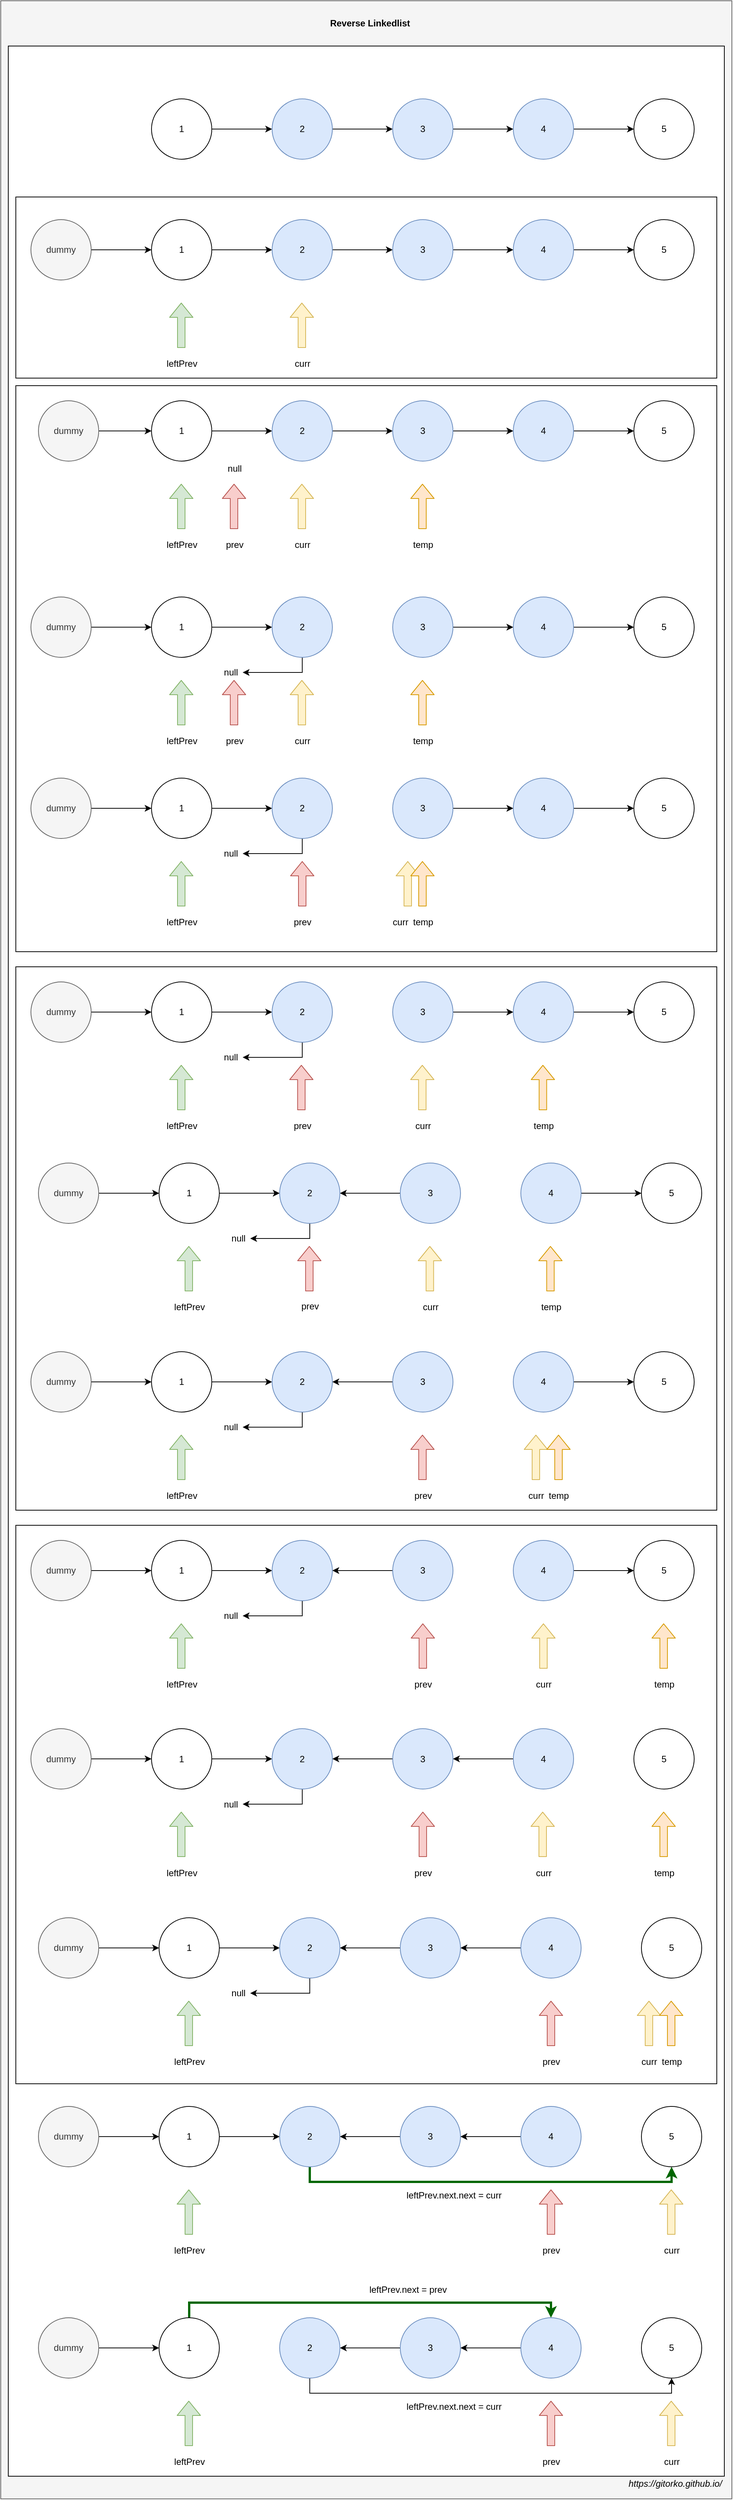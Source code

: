 <mxfile version="12.6.5" type="device"><diagram id="o6rKul-_wfVD2B0mLeyO" name="Page-1"><mxGraphModel dx="1106" dy="852" grid="1" gridSize="10" guides="1" tooltips="1" connect="1" arrows="1" fold="1" page="1" pageScale="1" pageWidth="500" pageHeight="1200" math="0" shadow="0"><root><mxCell id="0"/><mxCell id="1" parent="0"/><mxCell id="tVdxBKV4tjGvbhKi1AG_-291" value="" style="rounded=0;whiteSpace=wrap;html=1;fillColor=#f5f5f5;strokeColor=#666666;fontColor=#333333;" parent="1" vertex="1"><mxGeometry x="10" y="70" width="970" height="3310" as="geometry"/></mxCell><mxCell id="tVdxBKV4tjGvbhKi1AG_-286" value="" style="rounded=0;whiteSpace=wrap;html=1;" parent="1" vertex="1"><mxGeometry x="20" y="130" width="950" height="3220" as="geometry"/></mxCell><mxCell id="tVdxBKV4tjGvbhKi1AG_-245" value="" style="rounded=0;whiteSpace=wrap;html=1;" parent="1" vertex="1"><mxGeometry x="30" y="2090" width="930" height="740" as="geometry"/></mxCell><mxCell id="tVdxBKV4tjGvbhKi1AG_-181" value="" style="rounded=0;whiteSpace=wrap;html=1;" parent="1" vertex="1"><mxGeometry x="30" y="330" width="930" height="240" as="geometry"/></mxCell><mxCell id="tVdxBKV4tjGvbhKi1AG_-180" value="" style="rounded=0;whiteSpace=wrap;html=1;" parent="1" vertex="1"><mxGeometry x="30" y="580" width="930" height="750" as="geometry"/></mxCell><mxCell id="tVdxBKV4tjGvbhKi1AG_-179" value="" style="rounded=0;whiteSpace=wrap;html=1;" parent="1" vertex="1"><mxGeometry x="30" y="1350" width="930" height="720" as="geometry"/></mxCell><mxCell id="tVdxBKV4tjGvbhKi1AG_-3" value="" style="edgeStyle=orthogonalEdgeStyle;rounded=0;orthogonalLoop=1;jettySize=auto;html=1;" parent="1" source="tVdxBKV4tjGvbhKi1AG_-1" target="tVdxBKV4tjGvbhKi1AG_-2" edge="1"><mxGeometry relative="1" as="geometry"/></mxCell><mxCell id="tVdxBKV4tjGvbhKi1AG_-1" value="1" style="ellipse;whiteSpace=wrap;html=1;aspect=fixed;" parent="1" vertex="1"><mxGeometry x="210" y="200" width="80" height="80" as="geometry"/></mxCell><mxCell id="tVdxBKV4tjGvbhKi1AG_-5" value="" style="edgeStyle=orthogonalEdgeStyle;rounded=0;orthogonalLoop=1;jettySize=auto;html=1;" parent="1" source="tVdxBKV4tjGvbhKi1AG_-2" target="tVdxBKV4tjGvbhKi1AG_-4" edge="1"><mxGeometry relative="1" as="geometry"/></mxCell><mxCell id="tVdxBKV4tjGvbhKi1AG_-2" value="2" style="ellipse;whiteSpace=wrap;html=1;aspect=fixed;fillColor=#dae8fc;strokeColor=#6c8ebf;" parent="1" vertex="1"><mxGeometry x="370" y="200" width="80" height="80" as="geometry"/></mxCell><mxCell id="tVdxBKV4tjGvbhKi1AG_-7" value="" style="edgeStyle=orthogonalEdgeStyle;rounded=0;orthogonalLoop=1;jettySize=auto;html=1;" parent="1" source="tVdxBKV4tjGvbhKi1AG_-4" target="tVdxBKV4tjGvbhKi1AG_-6" edge="1"><mxGeometry relative="1" as="geometry"/></mxCell><mxCell id="tVdxBKV4tjGvbhKi1AG_-4" value="3" style="ellipse;whiteSpace=wrap;html=1;aspect=fixed;fillColor=#dae8fc;strokeColor=#6c8ebf;" parent="1" vertex="1"><mxGeometry x="530" y="200" width="80" height="80" as="geometry"/></mxCell><mxCell id="tVdxBKV4tjGvbhKi1AG_-9" value="" style="edgeStyle=orthogonalEdgeStyle;rounded=0;orthogonalLoop=1;jettySize=auto;html=1;" parent="1" source="tVdxBKV4tjGvbhKi1AG_-6" target="tVdxBKV4tjGvbhKi1AG_-8" edge="1"><mxGeometry relative="1" as="geometry"/></mxCell><mxCell id="tVdxBKV4tjGvbhKi1AG_-6" value="4" style="ellipse;whiteSpace=wrap;html=1;aspect=fixed;fillColor=#dae8fc;strokeColor=#6c8ebf;" parent="1" vertex="1"><mxGeometry x="690" y="200" width="80" height="80" as="geometry"/></mxCell><mxCell id="tVdxBKV4tjGvbhKi1AG_-8" value="5" style="ellipse;whiteSpace=wrap;html=1;aspect=fixed;" parent="1" vertex="1"><mxGeometry x="850" y="200" width="80" height="80" as="geometry"/></mxCell><mxCell id="tVdxBKV4tjGvbhKi1AG_-10" value="" style="edgeStyle=orthogonalEdgeStyle;rounded=0;orthogonalLoop=1;jettySize=auto;html=1;" parent="1" source="tVdxBKV4tjGvbhKi1AG_-11" target="tVdxBKV4tjGvbhKi1AG_-13" edge="1"><mxGeometry relative="1" as="geometry"/></mxCell><mxCell id="tVdxBKV4tjGvbhKi1AG_-22" value="" style="edgeStyle=orthogonalEdgeStyle;rounded=0;orthogonalLoop=1;jettySize=auto;html=1;startArrow=classic;startFill=1;endArrow=none;endFill=0;" parent="1" source="tVdxBKV4tjGvbhKi1AG_-11" target="tVdxBKV4tjGvbhKi1AG_-21" edge="1"><mxGeometry relative="1" as="geometry"/></mxCell><mxCell id="tVdxBKV4tjGvbhKi1AG_-11" value="1" style="ellipse;whiteSpace=wrap;html=1;aspect=fixed;" parent="1" vertex="1"><mxGeometry x="210" y="360" width="80" height="80" as="geometry"/></mxCell><mxCell id="tVdxBKV4tjGvbhKi1AG_-21" value="dummy" style="ellipse;whiteSpace=wrap;html=1;aspect=fixed;fillColor=#f5f5f5;strokeColor=#666666;fontColor=#333333;" parent="1" vertex="1"><mxGeometry x="50" y="360" width="80" height="80" as="geometry"/></mxCell><mxCell id="tVdxBKV4tjGvbhKi1AG_-12" value="" style="edgeStyle=orthogonalEdgeStyle;rounded=0;orthogonalLoop=1;jettySize=auto;html=1;" parent="1" source="tVdxBKV4tjGvbhKi1AG_-13" target="tVdxBKV4tjGvbhKi1AG_-15" edge="1"><mxGeometry relative="1" as="geometry"/></mxCell><mxCell id="tVdxBKV4tjGvbhKi1AG_-13" value="2" style="ellipse;whiteSpace=wrap;html=1;aspect=fixed;fillColor=#dae8fc;strokeColor=#6c8ebf;" parent="1" vertex="1"><mxGeometry x="370" y="360" width="80" height="80" as="geometry"/></mxCell><mxCell id="tVdxBKV4tjGvbhKi1AG_-14" value="" style="edgeStyle=orthogonalEdgeStyle;rounded=0;orthogonalLoop=1;jettySize=auto;html=1;" parent="1" source="tVdxBKV4tjGvbhKi1AG_-15" target="tVdxBKV4tjGvbhKi1AG_-17" edge="1"><mxGeometry relative="1" as="geometry"/></mxCell><mxCell id="tVdxBKV4tjGvbhKi1AG_-15" value="3" style="ellipse;whiteSpace=wrap;html=1;aspect=fixed;fillColor=#dae8fc;strokeColor=#6c8ebf;" parent="1" vertex="1"><mxGeometry x="530" y="360" width="80" height="80" as="geometry"/></mxCell><mxCell id="tVdxBKV4tjGvbhKi1AG_-16" value="" style="edgeStyle=orthogonalEdgeStyle;rounded=0;orthogonalLoop=1;jettySize=auto;html=1;" parent="1" source="tVdxBKV4tjGvbhKi1AG_-17" target="tVdxBKV4tjGvbhKi1AG_-18" edge="1"><mxGeometry relative="1" as="geometry"/></mxCell><mxCell id="tVdxBKV4tjGvbhKi1AG_-17" value="4" style="ellipse;whiteSpace=wrap;html=1;aspect=fixed;fillColor=#dae8fc;strokeColor=#6c8ebf;" parent="1" vertex="1"><mxGeometry x="690" y="360" width="80" height="80" as="geometry"/></mxCell><mxCell id="tVdxBKV4tjGvbhKi1AG_-18" value="5" style="ellipse;whiteSpace=wrap;html=1;aspect=fixed;" parent="1" vertex="1"><mxGeometry x="850" y="360" width="80" height="80" as="geometry"/></mxCell><mxCell id="tVdxBKV4tjGvbhKi1AG_-19" value="" style="shape=flexArrow;endArrow=classic;html=1;fillColor=#fff2cc;strokeColor=#d6b656;" parent="1" edge="1"><mxGeometry width="50" height="50" relative="1" as="geometry"><mxPoint x="409.5" y="530" as="sourcePoint"/><mxPoint x="409.5" y="470" as="targetPoint"/></mxGeometry></mxCell><mxCell id="tVdxBKV4tjGvbhKi1AG_-20" value="" style="shape=flexArrow;endArrow=classic;html=1;fillColor=#d5e8d4;strokeColor=#82b366;" parent="1" edge="1"><mxGeometry width="50" height="50" relative="1" as="geometry"><mxPoint x="249.5" y="530" as="sourcePoint"/><mxPoint x="249.5" y="470" as="targetPoint"/></mxGeometry></mxCell><mxCell id="tVdxBKV4tjGvbhKi1AG_-23" value="leftPrev" style="text;html=1;align=center;verticalAlign=middle;resizable=0;points=[];autosize=1;" parent="1" vertex="1"><mxGeometry x="220" y="541" width="60" height="20" as="geometry"/></mxCell><mxCell id="tVdxBKV4tjGvbhKi1AG_-24" value="curr" style="text;html=1;align=center;verticalAlign=middle;resizable=0;points=[];autosize=1;" parent="1" vertex="1"><mxGeometry x="390" y="541" width="40" height="20" as="geometry"/></mxCell><mxCell id="tVdxBKV4tjGvbhKi1AG_-35" value="" style="edgeStyle=orthogonalEdgeStyle;rounded=0;orthogonalLoop=1;jettySize=auto;html=1;startArrow=classic;startFill=1;endArrow=none;endFill=0;" parent="1" source="tVdxBKV4tjGvbhKi1AG_-36" target="tVdxBKV4tjGvbhKi1AG_-37" edge="1"><mxGeometry relative="1" as="geometry"/></mxCell><mxCell id="tVdxBKV4tjGvbhKi1AG_-75" value="" style="edgeStyle=orthogonalEdgeStyle;rounded=0;orthogonalLoop=1;jettySize=auto;html=1;startArrow=none;startFill=0;endArrow=classic;endFill=1;" parent="1" source="tVdxBKV4tjGvbhKi1AG_-36" target="tVdxBKV4tjGvbhKi1AG_-39" edge="1"><mxGeometry relative="1" as="geometry"/></mxCell><mxCell id="tVdxBKV4tjGvbhKi1AG_-36" value="1" style="ellipse;whiteSpace=wrap;html=1;aspect=fixed;" parent="1" vertex="1"><mxGeometry x="210" y="600" width="80" height="80" as="geometry"/></mxCell><mxCell id="tVdxBKV4tjGvbhKi1AG_-37" value="dummy" style="ellipse;whiteSpace=wrap;html=1;aspect=fixed;fillColor=#f5f5f5;strokeColor=#666666;fontColor=#333333;" parent="1" vertex="1"><mxGeometry x="60" y="600" width="80" height="80" as="geometry"/></mxCell><mxCell id="tVdxBKV4tjGvbhKi1AG_-38" value="" style="edgeStyle=orthogonalEdgeStyle;rounded=0;orthogonalLoop=1;jettySize=auto;html=1;" parent="1" source="tVdxBKV4tjGvbhKi1AG_-39" target="tVdxBKV4tjGvbhKi1AG_-41" edge="1"><mxGeometry relative="1" as="geometry"/></mxCell><mxCell id="tVdxBKV4tjGvbhKi1AG_-39" value="2" style="ellipse;whiteSpace=wrap;html=1;aspect=fixed;fillColor=#dae8fc;strokeColor=#6c8ebf;" parent="1" vertex="1"><mxGeometry x="370" y="600" width="80" height="80" as="geometry"/></mxCell><mxCell id="tVdxBKV4tjGvbhKi1AG_-40" value="" style="edgeStyle=orthogonalEdgeStyle;rounded=0;orthogonalLoop=1;jettySize=auto;html=1;" parent="1" source="tVdxBKV4tjGvbhKi1AG_-41" target="tVdxBKV4tjGvbhKi1AG_-43" edge="1"><mxGeometry relative="1" as="geometry"/></mxCell><mxCell id="tVdxBKV4tjGvbhKi1AG_-41" value="3" style="ellipse;whiteSpace=wrap;html=1;aspect=fixed;fillColor=#dae8fc;strokeColor=#6c8ebf;" parent="1" vertex="1"><mxGeometry x="530" y="600" width="80" height="80" as="geometry"/></mxCell><mxCell id="tVdxBKV4tjGvbhKi1AG_-42" value="" style="edgeStyle=orthogonalEdgeStyle;rounded=0;orthogonalLoop=1;jettySize=auto;html=1;" parent="1" source="tVdxBKV4tjGvbhKi1AG_-43" target="tVdxBKV4tjGvbhKi1AG_-44" edge="1"><mxGeometry relative="1" as="geometry"/></mxCell><mxCell id="tVdxBKV4tjGvbhKi1AG_-43" value="4" style="ellipse;whiteSpace=wrap;html=1;aspect=fixed;fillColor=#dae8fc;strokeColor=#6c8ebf;" parent="1" vertex="1"><mxGeometry x="690" y="600" width="80" height="80" as="geometry"/></mxCell><mxCell id="tVdxBKV4tjGvbhKi1AG_-44" value="5" style="ellipse;whiteSpace=wrap;html=1;aspect=fixed;" parent="1" vertex="1"><mxGeometry x="850" y="600" width="80" height="80" as="geometry"/></mxCell><mxCell id="tVdxBKV4tjGvbhKi1AG_-45" value="" style="shape=flexArrow;endArrow=classic;html=1;fillColor=#fff2cc;strokeColor=#d6b656;" parent="1" edge="1"><mxGeometry width="50" height="50" relative="1" as="geometry"><mxPoint x="409.5" y="770" as="sourcePoint"/><mxPoint x="409.5" y="710" as="targetPoint"/></mxGeometry></mxCell><mxCell id="tVdxBKV4tjGvbhKi1AG_-46" value="" style="shape=flexArrow;endArrow=classic;html=1;fillColor=#d5e8d4;strokeColor=#82b366;" parent="1" edge="1"><mxGeometry width="50" height="50" relative="1" as="geometry"><mxPoint x="249.5" y="770" as="sourcePoint"/><mxPoint x="249.5" y="710" as="targetPoint"/></mxGeometry></mxCell><mxCell id="tVdxBKV4tjGvbhKi1AG_-47" value="leftPrev" style="text;html=1;align=center;verticalAlign=middle;resizable=0;points=[];autosize=1;" parent="1" vertex="1"><mxGeometry x="220" y="781" width="60" height="20" as="geometry"/></mxCell><mxCell id="tVdxBKV4tjGvbhKi1AG_-48" value="curr" style="text;html=1;align=center;verticalAlign=middle;resizable=0;points=[];autosize=1;" parent="1" vertex="1"><mxGeometry x="390" y="781" width="40" height="20" as="geometry"/></mxCell><mxCell id="tVdxBKV4tjGvbhKi1AG_-53" value="" style="shape=flexArrow;endArrow=classic;html=1;fillColor=#f8cecc;strokeColor=#b85450;" parent="1" edge="1"><mxGeometry width="50" height="50" relative="1" as="geometry"><mxPoint x="319.5" y="770" as="sourcePoint"/><mxPoint x="319.5" y="710" as="targetPoint"/></mxGeometry></mxCell><mxCell id="tVdxBKV4tjGvbhKi1AG_-54" value="prev" style="text;html=1;align=center;verticalAlign=middle;resizable=0;points=[];autosize=1;" parent="1" vertex="1"><mxGeometry x="300" y="781" width="40" height="20" as="geometry"/></mxCell><mxCell id="tVdxBKV4tjGvbhKi1AG_-73" value="" style="shape=flexArrow;endArrow=classic;html=1;fillColor=#ffe6cc;strokeColor=#d79b00;" parent="1" edge="1"><mxGeometry width="50" height="50" relative="1" as="geometry"><mxPoint x="569.5" y="770" as="sourcePoint"/><mxPoint x="569.5" y="710" as="targetPoint"/></mxGeometry></mxCell><mxCell id="tVdxBKV4tjGvbhKi1AG_-74" value="temp" style="text;html=1;align=center;verticalAlign=middle;resizable=0;points=[];autosize=1;" parent="1" vertex="1"><mxGeometry x="550" y="781" width="40" height="20" as="geometry"/></mxCell><mxCell id="tVdxBKV4tjGvbhKi1AG_-76" value="null" style="text;html=1;align=center;verticalAlign=middle;resizable=0;points=[];autosize=1;" parent="1" vertex="1"><mxGeometry x="305" y="680" width="30" height="20" as="geometry"/></mxCell><mxCell id="tVdxBKV4tjGvbhKi1AG_-77" value="" style="edgeStyle=orthogonalEdgeStyle;rounded=0;orthogonalLoop=1;jettySize=auto;html=1;startArrow=classic;startFill=1;endArrow=none;endFill=0;" parent="1" source="tVdxBKV4tjGvbhKi1AG_-79" target="tVdxBKV4tjGvbhKi1AG_-80" edge="1"><mxGeometry relative="1" as="geometry"/></mxCell><mxCell id="tVdxBKV4tjGvbhKi1AG_-78" value="" style="edgeStyle=orthogonalEdgeStyle;rounded=0;orthogonalLoop=1;jettySize=auto;html=1;startArrow=none;startFill=0;endArrow=classic;endFill=1;" parent="1" source="tVdxBKV4tjGvbhKi1AG_-79" target="tVdxBKV4tjGvbhKi1AG_-82" edge="1"><mxGeometry relative="1" as="geometry"/></mxCell><mxCell id="tVdxBKV4tjGvbhKi1AG_-79" value="1" style="ellipse;whiteSpace=wrap;html=1;aspect=fixed;" parent="1" vertex="1"><mxGeometry x="210" y="860" width="80" height="80" as="geometry"/></mxCell><mxCell id="tVdxBKV4tjGvbhKi1AG_-80" value="dummy" style="ellipse;whiteSpace=wrap;html=1;aspect=fixed;fillColor=#f5f5f5;strokeColor=#666666;fontColor=#333333;" parent="1" vertex="1"><mxGeometry x="50" y="860" width="80" height="80" as="geometry"/></mxCell><mxCell id="tVdxBKV4tjGvbhKi1AG_-97" style="edgeStyle=orthogonalEdgeStyle;rounded=0;orthogonalLoop=1;jettySize=auto;html=1;exitX=0.5;exitY=1;exitDx=0;exitDy=0;startArrow=none;startFill=0;endArrow=classic;endFill=1;entryX=1.033;entryY=0.5;entryDx=0;entryDy=0;entryPerimeter=0;" parent="1" source="tVdxBKV4tjGvbhKi1AG_-82" target="tVdxBKV4tjGvbhKi1AG_-96" edge="1"><mxGeometry relative="1" as="geometry"/></mxCell><mxCell id="tVdxBKV4tjGvbhKi1AG_-82" value="2" style="ellipse;whiteSpace=wrap;html=1;aspect=fixed;fillColor=#dae8fc;strokeColor=#6c8ebf;" parent="1" vertex="1"><mxGeometry x="370" y="860" width="80" height="80" as="geometry"/></mxCell><mxCell id="tVdxBKV4tjGvbhKi1AG_-83" value="" style="edgeStyle=orthogonalEdgeStyle;rounded=0;orthogonalLoop=1;jettySize=auto;html=1;" parent="1" source="tVdxBKV4tjGvbhKi1AG_-84" target="tVdxBKV4tjGvbhKi1AG_-86" edge="1"><mxGeometry relative="1" as="geometry"/></mxCell><mxCell id="tVdxBKV4tjGvbhKi1AG_-84" value="3" style="ellipse;whiteSpace=wrap;html=1;aspect=fixed;fillColor=#dae8fc;strokeColor=#6c8ebf;" parent="1" vertex="1"><mxGeometry x="530" y="860" width="80" height="80" as="geometry"/></mxCell><mxCell id="tVdxBKV4tjGvbhKi1AG_-85" value="" style="edgeStyle=orthogonalEdgeStyle;rounded=0;orthogonalLoop=1;jettySize=auto;html=1;" parent="1" source="tVdxBKV4tjGvbhKi1AG_-86" target="tVdxBKV4tjGvbhKi1AG_-87" edge="1"><mxGeometry relative="1" as="geometry"/></mxCell><mxCell id="tVdxBKV4tjGvbhKi1AG_-86" value="4" style="ellipse;whiteSpace=wrap;html=1;aspect=fixed;fillColor=#dae8fc;strokeColor=#6c8ebf;" parent="1" vertex="1"><mxGeometry x="690" y="860" width="80" height="80" as="geometry"/></mxCell><mxCell id="tVdxBKV4tjGvbhKi1AG_-87" value="5" style="ellipse;whiteSpace=wrap;html=1;aspect=fixed;" parent="1" vertex="1"><mxGeometry x="850" y="860" width="80" height="80" as="geometry"/></mxCell><mxCell id="tVdxBKV4tjGvbhKi1AG_-88" value="" style="shape=flexArrow;endArrow=classic;html=1;fillColor=#fff2cc;strokeColor=#d6b656;" parent="1" edge="1"><mxGeometry width="50" height="50" relative="1" as="geometry"><mxPoint x="409.5" y="1030" as="sourcePoint"/><mxPoint x="409.5" y="970" as="targetPoint"/></mxGeometry></mxCell><mxCell id="tVdxBKV4tjGvbhKi1AG_-89" value="" style="shape=flexArrow;endArrow=classic;html=1;fillColor=#d5e8d4;strokeColor=#82b366;" parent="1" edge="1"><mxGeometry width="50" height="50" relative="1" as="geometry"><mxPoint x="249.5" y="1030" as="sourcePoint"/><mxPoint x="249.5" y="970" as="targetPoint"/></mxGeometry></mxCell><mxCell id="tVdxBKV4tjGvbhKi1AG_-90" value="leftPrev" style="text;html=1;align=center;verticalAlign=middle;resizable=0;points=[];autosize=1;" parent="1" vertex="1"><mxGeometry x="220" y="1041" width="60" height="20" as="geometry"/></mxCell><mxCell id="tVdxBKV4tjGvbhKi1AG_-91" value="curr" style="text;html=1;align=center;verticalAlign=middle;resizable=0;points=[];autosize=1;" parent="1" vertex="1"><mxGeometry x="390" y="1041" width="40" height="20" as="geometry"/></mxCell><mxCell id="tVdxBKV4tjGvbhKi1AG_-92" value="" style="shape=flexArrow;endArrow=classic;html=1;fillColor=#f8cecc;strokeColor=#b85450;" parent="1" edge="1"><mxGeometry width="50" height="50" relative="1" as="geometry"><mxPoint x="319.5" y="1030" as="sourcePoint"/><mxPoint x="319.5" y="970" as="targetPoint"/></mxGeometry></mxCell><mxCell id="tVdxBKV4tjGvbhKi1AG_-93" value="prev" style="text;html=1;align=center;verticalAlign=middle;resizable=0;points=[];autosize=1;" parent="1" vertex="1"><mxGeometry x="300" y="1041" width="40" height="20" as="geometry"/></mxCell><mxCell id="tVdxBKV4tjGvbhKi1AG_-94" value="" style="shape=flexArrow;endArrow=classic;html=1;fillColor=#ffe6cc;strokeColor=#d79b00;" parent="1" edge="1"><mxGeometry width="50" height="50" relative="1" as="geometry"><mxPoint x="569.5" y="1030" as="sourcePoint"/><mxPoint x="569.5" y="970" as="targetPoint"/></mxGeometry></mxCell><mxCell id="tVdxBKV4tjGvbhKi1AG_-95" value="temp" style="text;html=1;align=center;verticalAlign=middle;resizable=0;points=[];autosize=1;" parent="1" vertex="1"><mxGeometry x="550" y="1041" width="40" height="20" as="geometry"/></mxCell><mxCell id="tVdxBKV4tjGvbhKi1AG_-96" value="null" style="text;html=1;align=center;verticalAlign=middle;resizable=0;points=[];autosize=1;" parent="1" vertex="1"><mxGeometry x="300" y="950" width="30" height="20" as="geometry"/></mxCell><mxCell id="tVdxBKV4tjGvbhKi1AG_-98" value="" style="edgeStyle=orthogonalEdgeStyle;rounded=0;orthogonalLoop=1;jettySize=auto;html=1;startArrow=classic;startFill=1;endArrow=none;endFill=0;" parent="1" source="tVdxBKV4tjGvbhKi1AG_-100" target="tVdxBKV4tjGvbhKi1AG_-101" edge="1"><mxGeometry relative="1" as="geometry"/></mxCell><mxCell id="tVdxBKV4tjGvbhKi1AG_-99" value="" style="edgeStyle=orthogonalEdgeStyle;rounded=0;orthogonalLoop=1;jettySize=auto;html=1;startArrow=none;startFill=0;endArrow=classic;endFill=1;" parent="1" source="tVdxBKV4tjGvbhKi1AG_-100" target="tVdxBKV4tjGvbhKi1AG_-103" edge="1"><mxGeometry relative="1" as="geometry"/></mxCell><mxCell id="tVdxBKV4tjGvbhKi1AG_-100" value="1" style="ellipse;whiteSpace=wrap;html=1;aspect=fixed;" parent="1" vertex="1"><mxGeometry x="210" y="1100" width="80" height="80" as="geometry"/></mxCell><mxCell id="tVdxBKV4tjGvbhKi1AG_-101" value="dummy" style="ellipse;whiteSpace=wrap;html=1;aspect=fixed;fillColor=#f5f5f5;strokeColor=#666666;fontColor=#333333;" parent="1" vertex="1"><mxGeometry x="50" y="1100" width="80" height="80" as="geometry"/></mxCell><mxCell id="tVdxBKV4tjGvbhKi1AG_-102" style="edgeStyle=orthogonalEdgeStyle;rounded=0;orthogonalLoop=1;jettySize=auto;html=1;exitX=0.5;exitY=1;exitDx=0;exitDy=0;startArrow=none;startFill=0;endArrow=classic;endFill=1;entryX=1.033;entryY=0.5;entryDx=0;entryDy=0;entryPerimeter=0;" parent="1" source="tVdxBKV4tjGvbhKi1AG_-103" target="tVdxBKV4tjGvbhKi1AG_-117" edge="1"><mxGeometry relative="1" as="geometry"/></mxCell><mxCell id="tVdxBKV4tjGvbhKi1AG_-103" value="2" style="ellipse;whiteSpace=wrap;html=1;aspect=fixed;fillColor=#dae8fc;strokeColor=#6c8ebf;" parent="1" vertex="1"><mxGeometry x="370" y="1100" width="80" height="80" as="geometry"/></mxCell><mxCell id="tVdxBKV4tjGvbhKi1AG_-104" value="" style="edgeStyle=orthogonalEdgeStyle;rounded=0;orthogonalLoop=1;jettySize=auto;html=1;" parent="1" source="tVdxBKV4tjGvbhKi1AG_-105" target="tVdxBKV4tjGvbhKi1AG_-107" edge="1"><mxGeometry relative="1" as="geometry"/></mxCell><mxCell id="tVdxBKV4tjGvbhKi1AG_-105" value="3" style="ellipse;whiteSpace=wrap;html=1;aspect=fixed;fillColor=#dae8fc;strokeColor=#6c8ebf;" parent="1" vertex="1"><mxGeometry x="530" y="1100" width="80" height="80" as="geometry"/></mxCell><mxCell id="tVdxBKV4tjGvbhKi1AG_-106" value="" style="edgeStyle=orthogonalEdgeStyle;rounded=0;orthogonalLoop=1;jettySize=auto;html=1;" parent="1" source="tVdxBKV4tjGvbhKi1AG_-107" target="tVdxBKV4tjGvbhKi1AG_-108" edge="1"><mxGeometry relative="1" as="geometry"/></mxCell><mxCell id="tVdxBKV4tjGvbhKi1AG_-107" value="4" style="ellipse;whiteSpace=wrap;html=1;aspect=fixed;fillColor=#dae8fc;strokeColor=#6c8ebf;" parent="1" vertex="1"><mxGeometry x="690" y="1100" width="80" height="80" as="geometry"/></mxCell><mxCell id="tVdxBKV4tjGvbhKi1AG_-108" value="5" style="ellipse;whiteSpace=wrap;html=1;aspect=fixed;" parent="1" vertex="1"><mxGeometry x="850" y="1100" width="80" height="80" as="geometry"/></mxCell><mxCell id="tVdxBKV4tjGvbhKi1AG_-109" value="" style="shape=flexArrow;endArrow=classic;html=1;fillColor=#fff2cc;strokeColor=#d6b656;" parent="1" edge="1"><mxGeometry width="50" height="50" relative="1" as="geometry"><mxPoint x="550" y="1270" as="sourcePoint"/><mxPoint x="550" y="1210" as="targetPoint"/></mxGeometry></mxCell><mxCell id="tVdxBKV4tjGvbhKi1AG_-110" value="" style="shape=flexArrow;endArrow=classic;html=1;fillColor=#d5e8d4;strokeColor=#82b366;" parent="1" edge="1"><mxGeometry width="50" height="50" relative="1" as="geometry"><mxPoint x="249.5" y="1270" as="sourcePoint"/><mxPoint x="249.5" y="1210" as="targetPoint"/></mxGeometry></mxCell><mxCell id="tVdxBKV4tjGvbhKi1AG_-111" value="leftPrev" style="text;html=1;align=center;verticalAlign=middle;resizable=0;points=[];autosize=1;" parent="1" vertex="1"><mxGeometry x="220" y="1281" width="60" height="20" as="geometry"/></mxCell><mxCell id="tVdxBKV4tjGvbhKi1AG_-112" value="curr" style="text;html=1;align=center;verticalAlign=middle;resizable=0;points=[];autosize=1;" parent="1" vertex="1"><mxGeometry x="520" y="1281" width="40" height="20" as="geometry"/></mxCell><mxCell id="tVdxBKV4tjGvbhKi1AG_-113" value="" style="shape=flexArrow;endArrow=classic;html=1;fillColor=#f8cecc;strokeColor=#b85450;" parent="1" edge="1"><mxGeometry width="50" height="50" relative="1" as="geometry"><mxPoint x="410" y="1270" as="sourcePoint"/><mxPoint x="410" y="1210" as="targetPoint"/></mxGeometry></mxCell><mxCell id="tVdxBKV4tjGvbhKi1AG_-114" value="prev" style="text;html=1;align=center;verticalAlign=middle;resizable=0;points=[];autosize=1;" parent="1" vertex="1"><mxGeometry x="390" y="1281" width="40" height="20" as="geometry"/></mxCell><mxCell id="tVdxBKV4tjGvbhKi1AG_-115" value="" style="shape=flexArrow;endArrow=classic;html=1;fillColor=#ffe6cc;strokeColor=#d79b00;" parent="1" edge="1"><mxGeometry width="50" height="50" relative="1" as="geometry"><mxPoint x="569.5" y="1270" as="sourcePoint"/><mxPoint x="569.5" y="1210" as="targetPoint"/></mxGeometry></mxCell><mxCell id="tVdxBKV4tjGvbhKi1AG_-116" value="temp" style="text;html=1;align=center;verticalAlign=middle;resizable=0;points=[];autosize=1;" parent="1" vertex="1"><mxGeometry x="550" y="1281" width="40" height="20" as="geometry"/></mxCell><mxCell id="tVdxBKV4tjGvbhKi1AG_-117" value="null" style="text;html=1;align=center;verticalAlign=middle;resizable=0;points=[];autosize=1;" parent="1" vertex="1"><mxGeometry x="300" y="1190" width="30" height="20" as="geometry"/></mxCell><mxCell id="tVdxBKV4tjGvbhKi1AG_-118" value="" style="edgeStyle=orthogonalEdgeStyle;rounded=0;orthogonalLoop=1;jettySize=auto;html=1;startArrow=classic;startFill=1;endArrow=none;endFill=0;" parent="1" source="tVdxBKV4tjGvbhKi1AG_-120" target="tVdxBKV4tjGvbhKi1AG_-121" edge="1"><mxGeometry relative="1" as="geometry"/></mxCell><mxCell id="tVdxBKV4tjGvbhKi1AG_-119" value="" style="edgeStyle=orthogonalEdgeStyle;rounded=0;orthogonalLoop=1;jettySize=auto;html=1;startArrow=none;startFill=0;endArrow=classic;endFill=1;" parent="1" source="tVdxBKV4tjGvbhKi1AG_-120" target="tVdxBKV4tjGvbhKi1AG_-123" edge="1"><mxGeometry relative="1" as="geometry"/></mxCell><mxCell id="tVdxBKV4tjGvbhKi1AG_-120" value="1" style="ellipse;whiteSpace=wrap;html=1;aspect=fixed;" parent="1" vertex="1"><mxGeometry x="210" y="1370" width="80" height="80" as="geometry"/></mxCell><mxCell id="tVdxBKV4tjGvbhKi1AG_-121" value="dummy" style="ellipse;whiteSpace=wrap;html=1;aspect=fixed;fillColor=#f5f5f5;strokeColor=#666666;fontColor=#333333;" parent="1" vertex="1"><mxGeometry x="50" y="1370" width="80" height="80" as="geometry"/></mxCell><mxCell id="tVdxBKV4tjGvbhKi1AG_-122" style="edgeStyle=orthogonalEdgeStyle;rounded=0;orthogonalLoop=1;jettySize=auto;html=1;exitX=0.5;exitY=1;exitDx=0;exitDy=0;startArrow=none;startFill=0;endArrow=classic;endFill=1;entryX=1.033;entryY=0.5;entryDx=0;entryDy=0;entryPerimeter=0;" parent="1" source="tVdxBKV4tjGvbhKi1AG_-123" target="tVdxBKV4tjGvbhKi1AG_-137" edge="1"><mxGeometry relative="1" as="geometry"/></mxCell><mxCell id="tVdxBKV4tjGvbhKi1AG_-123" value="2" style="ellipse;whiteSpace=wrap;html=1;aspect=fixed;fillColor=#dae8fc;strokeColor=#6c8ebf;" parent="1" vertex="1"><mxGeometry x="370" y="1370" width="80" height="80" as="geometry"/></mxCell><mxCell id="tVdxBKV4tjGvbhKi1AG_-124" value="" style="edgeStyle=orthogonalEdgeStyle;rounded=0;orthogonalLoop=1;jettySize=auto;html=1;" parent="1" source="tVdxBKV4tjGvbhKi1AG_-125" target="tVdxBKV4tjGvbhKi1AG_-127" edge="1"><mxGeometry relative="1" as="geometry"/></mxCell><mxCell id="tVdxBKV4tjGvbhKi1AG_-125" value="3" style="ellipse;whiteSpace=wrap;html=1;aspect=fixed;fillColor=#dae8fc;strokeColor=#6c8ebf;" parent="1" vertex="1"><mxGeometry x="530" y="1370" width="80" height="80" as="geometry"/></mxCell><mxCell id="tVdxBKV4tjGvbhKi1AG_-126" value="" style="edgeStyle=orthogonalEdgeStyle;rounded=0;orthogonalLoop=1;jettySize=auto;html=1;" parent="1" source="tVdxBKV4tjGvbhKi1AG_-127" target="tVdxBKV4tjGvbhKi1AG_-128" edge="1"><mxGeometry relative="1" as="geometry"/></mxCell><mxCell id="tVdxBKV4tjGvbhKi1AG_-127" value="4" style="ellipse;whiteSpace=wrap;html=1;aspect=fixed;fillColor=#dae8fc;strokeColor=#6c8ebf;" parent="1" vertex="1"><mxGeometry x="690" y="1370" width="80" height="80" as="geometry"/></mxCell><mxCell id="tVdxBKV4tjGvbhKi1AG_-128" value="5" style="ellipse;whiteSpace=wrap;html=1;aspect=fixed;" parent="1" vertex="1"><mxGeometry x="850" y="1370" width="80" height="80" as="geometry"/></mxCell><mxCell id="tVdxBKV4tjGvbhKi1AG_-129" value="" style="shape=flexArrow;endArrow=classic;html=1;fillColor=#fff2cc;strokeColor=#d6b656;" parent="1" edge="1"><mxGeometry width="50" height="50" relative="1" as="geometry"><mxPoint x="569.29" y="1540" as="sourcePoint"/><mxPoint x="569.29" y="1480" as="targetPoint"/></mxGeometry></mxCell><mxCell id="tVdxBKV4tjGvbhKi1AG_-130" value="" style="shape=flexArrow;endArrow=classic;html=1;fillColor=#d5e8d4;strokeColor=#82b366;" parent="1" edge="1"><mxGeometry width="50" height="50" relative="1" as="geometry"><mxPoint x="249.5" y="1540" as="sourcePoint"/><mxPoint x="249.5" y="1480" as="targetPoint"/></mxGeometry></mxCell><mxCell id="tVdxBKV4tjGvbhKi1AG_-131" value="leftPrev" style="text;html=1;align=center;verticalAlign=middle;resizable=0;points=[];autosize=1;" parent="1" vertex="1"><mxGeometry x="220" y="1551" width="60" height="20" as="geometry"/></mxCell><mxCell id="tVdxBKV4tjGvbhKi1AG_-132" value="curr" style="text;html=1;align=center;verticalAlign=middle;resizable=0;points=[];autosize=1;" parent="1" vertex="1"><mxGeometry x="550" y="1551" width="40" height="20" as="geometry"/></mxCell><mxCell id="tVdxBKV4tjGvbhKi1AG_-133" value="" style="shape=flexArrow;endArrow=classic;html=1;fillColor=#f8cecc;strokeColor=#b85450;" parent="1" edge="1"><mxGeometry width="50" height="50" relative="1" as="geometry"><mxPoint x="408.82" y="1540" as="sourcePoint"/><mxPoint x="408.82" y="1480" as="targetPoint"/></mxGeometry></mxCell><mxCell id="tVdxBKV4tjGvbhKi1AG_-134" value="prev" style="text;html=1;align=center;verticalAlign=middle;resizable=0;points=[];autosize=1;" parent="1" vertex="1"><mxGeometry x="390" y="1551" width="40" height="20" as="geometry"/></mxCell><mxCell id="tVdxBKV4tjGvbhKi1AG_-135" value="" style="shape=flexArrow;endArrow=classic;html=1;fillColor=#ffe6cc;strokeColor=#d79b00;" parent="1" edge="1"><mxGeometry width="50" height="50" relative="1" as="geometry"><mxPoint x="729.29" y="1540" as="sourcePoint"/><mxPoint x="729.29" y="1480" as="targetPoint"/></mxGeometry></mxCell><mxCell id="tVdxBKV4tjGvbhKi1AG_-136" value="temp" style="text;html=1;align=center;verticalAlign=middle;resizable=0;points=[];autosize=1;" parent="1" vertex="1"><mxGeometry x="710" y="1551" width="40" height="20" as="geometry"/></mxCell><mxCell id="tVdxBKV4tjGvbhKi1AG_-137" value="null" style="text;html=1;align=center;verticalAlign=middle;resizable=0;points=[];autosize=1;" parent="1" vertex="1"><mxGeometry x="300" y="1460" width="30" height="20" as="geometry"/></mxCell><mxCell id="tVdxBKV4tjGvbhKi1AG_-138" value="" style="edgeStyle=orthogonalEdgeStyle;rounded=0;orthogonalLoop=1;jettySize=auto;html=1;startArrow=classic;startFill=1;endArrow=none;endFill=0;" parent="1" source="tVdxBKV4tjGvbhKi1AG_-140" target="tVdxBKV4tjGvbhKi1AG_-141" edge="1"><mxGeometry relative="1" as="geometry"/></mxCell><mxCell id="tVdxBKV4tjGvbhKi1AG_-139" value="" style="edgeStyle=orthogonalEdgeStyle;rounded=0;orthogonalLoop=1;jettySize=auto;html=1;startArrow=none;startFill=0;endArrow=classic;endFill=1;" parent="1" source="tVdxBKV4tjGvbhKi1AG_-140" target="tVdxBKV4tjGvbhKi1AG_-143" edge="1"><mxGeometry relative="1" as="geometry"/></mxCell><mxCell id="tVdxBKV4tjGvbhKi1AG_-140" value="1" style="ellipse;whiteSpace=wrap;html=1;aspect=fixed;" parent="1" vertex="1"><mxGeometry x="220" y="1610" width="80" height="80" as="geometry"/></mxCell><mxCell id="tVdxBKV4tjGvbhKi1AG_-141" value="dummy" style="ellipse;whiteSpace=wrap;html=1;aspect=fixed;fillColor=#f5f5f5;strokeColor=#666666;fontColor=#333333;" parent="1" vertex="1"><mxGeometry x="60" y="1610" width="80" height="80" as="geometry"/></mxCell><mxCell id="tVdxBKV4tjGvbhKi1AG_-142" style="edgeStyle=orthogonalEdgeStyle;rounded=0;orthogonalLoop=1;jettySize=auto;html=1;exitX=0.5;exitY=1;exitDx=0;exitDy=0;startArrow=none;startFill=0;endArrow=classic;endFill=1;entryX=1.033;entryY=0.5;entryDx=0;entryDy=0;entryPerimeter=0;" parent="1" source="tVdxBKV4tjGvbhKi1AG_-143" target="tVdxBKV4tjGvbhKi1AG_-157" edge="1"><mxGeometry relative="1" as="geometry"/></mxCell><mxCell id="tVdxBKV4tjGvbhKi1AG_-143" value="2" style="ellipse;whiteSpace=wrap;html=1;aspect=fixed;fillColor=#dae8fc;strokeColor=#6c8ebf;" parent="1" vertex="1"><mxGeometry x="380" y="1610" width="80" height="80" as="geometry"/></mxCell><mxCell id="tVdxBKV4tjGvbhKi1AG_-158" style="edgeStyle=orthogonalEdgeStyle;rounded=0;orthogonalLoop=1;jettySize=auto;html=1;startArrow=none;startFill=0;endArrow=classic;endFill=1;" parent="1" source="tVdxBKV4tjGvbhKi1AG_-145" target="tVdxBKV4tjGvbhKi1AG_-143" edge="1"><mxGeometry relative="1" as="geometry"/></mxCell><mxCell id="tVdxBKV4tjGvbhKi1AG_-145" value="3" style="ellipse;whiteSpace=wrap;html=1;aspect=fixed;fillColor=#dae8fc;strokeColor=#6c8ebf;" parent="1" vertex="1"><mxGeometry x="540" y="1610" width="80" height="80" as="geometry"/></mxCell><mxCell id="tVdxBKV4tjGvbhKi1AG_-146" value="" style="edgeStyle=orthogonalEdgeStyle;rounded=0;orthogonalLoop=1;jettySize=auto;html=1;" parent="1" source="tVdxBKV4tjGvbhKi1AG_-147" target="tVdxBKV4tjGvbhKi1AG_-148" edge="1"><mxGeometry relative="1" as="geometry"/></mxCell><mxCell id="tVdxBKV4tjGvbhKi1AG_-147" value="4" style="ellipse;whiteSpace=wrap;html=1;aspect=fixed;fillColor=#dae8fc;strokeColor=#6c8ebf;" parent="1" vertex="1"><mxGeometry x="700" y="1610" width="80" height="80" as="geometry"/></mxCell><mxCell id="tVdxBKV4tjGvbhKi1AG_-148" value="5" style="ellipse;whiteSpace=wrap;html=1;aspect=fixed;" parent="1" vertex="1"><mxGeometry x="860" y="1610" width="80" height="80" as="geometry"/></mxCell><mxCell id="tVdxBKV4tjGvbhKi1AG_-149" value="" style="shape=flexArrow;endArrow=classic;html=1;fillColor=#fff2cc;strokeColor=#d6b656;" parent="1" edge="1"><mxGeometry width="50" height="50" relative="1" as="geometry"><mxPoint x="579.29" y="1780" as="sourcePoint"/><mxPoint x="579.29" y="1720" as="targetPoint"/></mxGeometry></mxCell><mxCell id="tVdxBKV4tjGvbhKi1AG_-150" value="" style="shape=flexArrow;endArrow=classic;html=1;fillColor=#d5e8d4;strokeColor=#82b366;" parent="1" edge="1"><mxGeometry width="50" height="50" relative="1" as="geometry"><mxPoint x="259.5" y="1780" as="sourcePoint"/><mxPoint x="259.5" y="1720" as="targetPoint"/></mxGeometry></mxCell><mxCell id="tVdxBKV4tjGvbhKi1AG_-151" value="leftPrev" style="text;html=1;align=center;verticalAlign=middle;resizable=0;points=[];autosize=1;" parent="1" vertex="1"><mxGeometry x="230" y="1791" width="60" height="20" as="geometry"/></mxCell><mxCell id="tVdxBKV4tjGvbhKi1AG_-152" value="curr" style="text;html=1;align=center;verticalAlign=middle;resizable=0;points=[];autosize=1;" parent="1" vertex="1"><mxGeometry x="560" y="1791" width="40" height="20" as="geometry"/></mxCell><mxCell id="tVdxBKV4tjGvbhKi1AG_-153" value="" style="shape=flexArrow;endArrow=classic;html=1;fillColor=#f8cecc;strokeColor=#b85450;" parent="1" edge="1"><mxGeometry width="50" height="50" relative="1" as="geometry"><mxPoint x="419.41" y="1780" as="sourcePoint"/><mxPoint x="419.41" y="1720" as="targetPoint"/></mxGeometry></mxCell><mxCell id="tVdxBKV4tjGvbhKi1AG_-154" value="prev" style="text;html=1;align=center;verticalAlign=middle;resizable=0;points=[];autosize=1;" parent="1" vertex="1"><mxGeometry x="400" y="1789.76" width="40" height="20" as="geometry"/></mxCell><mxCell id="tVdxBKV4tjGvbhKi1AG_-155" value="" style="shape=flexArrow;endArrow=classic;html=1;fillColor=#ffe6cc;strokeColor=#d79b00;" parent="1" edge="1"><mxGeometry width="50" height="50" relative="1" as="geometry"><mxPoint x="739.29" y="1780" as="sourcePoint"/><mxPoint x="739.29" y="1720" as="targetPoint"/></mxGeometry></mxCell><mxCell id="tVdxBKV4tjGvbhKi1AG_-156" value="temp" style="text;html=1;align=center;verticalAlign=middle;resizable=0;points=[];autosize=1;" parent="1" vertex="1"><mxGeometry x="720" y="1791" width="40" height="20" as="geometry"/></mxCell><mxCell id="tVdxBKV4tjGvbhKi1AG_-157" value="null" style="text;html=1;align=center;verticalAlign=middle;resizable=0;points=[];autosize=1;" parent="1" vertex="1"><mxGeometry x="310" y="1700" width="30" height="20" as="geometry"/></mxCell><mxCell id="tVdxBKV4tjGvbhKi1AG_-159" value="" style="edgeStyle=orthogonalEdgeStyle;rounded=0;orthogonalLoop=1;jettySize=auto;html=1;startArrow=classic;startFill=1;endArrow=none;endFill=0;" parent="1" source="tVdxBKV4tjGvbhKi1AG_-161" target="tVdxBKV4tjGvbhKi1AG_-162" edge="1"><mxGeometry relative="1" as="geometry"/></mxCell><mxCell id="tVdxBKV4tjGvbhKi1AG_-160" value="" style="edgeStyle=orthogonalEdgeStyle;rounded=0;orthogonalLoop=1;jettySize=auto;html=1;startArrow=none;startFill=0;endArrow=classic;endFill=1;" parent="1" source="tVdxBKV4tjGvbhKi1AG_-161" target="tVdxBKV4tjGvbhKi1AG_-164" edge="1"><mxGeometry relative="1" as="geometry"/></mxCell><mxCell id="tVdxBKV4tjGvbhKi1AG_-161" value="1" style="ellipse;whiteSpace=wrap;html=1;aspect=fixed;" parent="1" vertex="1"><mxGeometry x="210" y="1860" width="80" height="80" as="geometry"/></mxCell><mxCell id="tVdxBKV4tjGvbhKi1AG_-162" value="dummy" style="ellipse;whiteSpace=wrap;html=1;aspect=fixed;fillColor=#f5f5f5;strokeColor=#666666;fontColor=#333333;" parent="1" vertex="1"><mxGeometry x="50" y="1860" width="80" height="80" as="geometry"/></mxCell><mxCell id="tVdxBKV4tjGvbhKi1AG_-163" style="edgeStyle=orthogonalEdgeStyle;rounded=0;orthogonalLoop=1;jettySize=auto;html=1;exitX=0.5;exitY=1;exitDx=0;exitDy=0;startArrow=none;startFill=0;endArrow=classic;endFill=1;entryX=1.033;entryY=0.5;entryDx=0;entryDy=0;entryPerimeter=0;" parent="1" source="tVdxBKV4tjGvbhKi1AG_-164" target="tVdxBKV4tjGvbhKi1AG_-178" edge="1"><mxGeometry relative="1" as="geometry"/></mxCell><mxCell id="tVdxBKV4tjGvbhKi1AG_-164" value="2" style="ellipse;whiteSpace=wrap;html=1;aspect=fixed;fillColor=#dae8fc;strokeColor=#6c8ebf;" parent="1" vertex="1"><mxGeometry x="370" y="1860" width="80" height="80" as="geometry"/></mxCell><mxCell id="tVdxBKV4tjGvbhKi1AG_-165" style="edgeStyle=orthogonalEdgeStyle;rounded=0;orthogonalLoop=1;jettySize=auto;html=1;startArrow=none;startFill=0;endArrow=classic;endFill=1;" parent="1" source="tVdxBKV4tjGvbhKi1AG_-166" target="tVdxBKV4tjGvbhKi1AG_-164" edge="1"><mxGeometry relative="1" as="geometry"/></mxCell><mxCell id="tVdxBKV4tjGvbhKi1AG_-166" value="3" style="ellipse;whiteSpace=wrap;html=1;aspect=fixed;fillColor=#dae8fc;strokeColor=#6c8ebf;" parent="1" vertex="1"><mxGeometry x="530" y="1860" width="80" height="80" as="geometry"/></mxCell><mxCell id="tVdxBKV4tjGvbhKi1AG_-167" value="" style="edgeStyle=orthogonalEdgeStyle;rounded=0;orthogonalLoop=1;jettySize=auto;html=1;" parent="1" source="tVdxBKV4tjGvbhKi1AG_-168" target="tVdxBKV4tjGvbhKi1AG_-169" edge="1"><mxGeometry relative="1" as="geometry"/></mxCell><mxCell id="tVdxBKV4tjGvbhKi1AG_-168" value="4" style="ellipse;whiteSpace=wrap;html=1;aspect=fixed;fillColor=#dae8fc;strokeColor=#6c8ebf;" parent="1" vertex="1"><mxGeometry x="690" y="1860" width="80" height="80" as="geometry"/></mxCell><mxCell id="tVdxBKV4tjGvbhKi1AG_-169" value="5" style="ellipse;whiteSpace=wrap;html=1;aspect=fixed;" parent="1" vertex="1"><mxGeometry x="850" y="1860" width="80" height="80" as="geometry"/></mxCell><mxCell id="tVdxBKV4tjGvbhKi1AG_-170" value="" style="shape=flexArrow;endArrow=classic;html=1;fillColor=#fff2cc;strokeColor=#d6b656;" parent="1" edge="1"><mxGeometry width="50" height="50" relative="1" as="geometry"><mxPoint x="720" y="2030" as="sourcePoint"/><mxPoint x="720" y="1970" as="targetPoint"/></mxGeometry></mxCell><mxCell id="tVdxBKV4tjGvbhKi1AG_-171" value="" style="shape=flexArrow;endArrow=classic;html=1;fillColor=#d5e8d4;strokeColor=#82b366;" parent="1" edge="1"><mxGeometry width="50" height="50" relative="1" as="geometry"><mxPoint x="249.5" y="2030" as="sourcePoint"/><mxPoint x="249.5" y="1970" as="targetPoint"/></mxGeometry></mxCell><mxCell id="tVdxBKV4tjGvbhKi1AG_-172" value="leftPrev" style="text;html=1;align=center;verticalAlign=middle;resizable=0;points=[];autosize=1;" parent="1" vertex="1"><mxGeometry x="220" y="2041" width="60" height="20" as="geometry"/></mxCell><mxCell id="tVdxBKV4tjGvbhKi1AG_-173" value="curr" style="text;html=1;align=center;verticalAlign=middle;resizable=0;points=[];autosize=1;" parent="1" vertex="1"><mxGeometry x="700" y="2041" width="40" height="20" as="geometry"/></mxCell><mxCell id="tVdxBKV4tjGvbhKi1AG_-174" value="" style="shape=flexArrow;endArrow=classic;html=1;fillColor=#f8cecc;strokeColor=#b85450;" parent="1" edge="1"><mxGeometry width="50" height="50" relative="1" as="geometry"><mxPoint x="569.5" y="2030" as="sourcePoint"/><mxPoint x="569.5" y="1970" as="targetPoint"/></mxGeometry></mxCell><mxCell id="tVdxBKV4tjGvbhKi1AG_-175" value="prev" style="text;html=1;align=center;verticalAlign=middle;resizable=0;points=[];autosize=1;" parent="1" vertex="1"><mxGeometry x="550" y="2041" width="40" height="20" as="geometry"/></mxCell><mxCell id="tVdxBKV4tjGvbhKi1AG_-176" value="" style="shape=flexArrow;endArrow=classic;html=1;fillColor=#ffe6cc;strokeColor=#d79b00;" parent="1" edge="1"><mxGeometry width="50" height="50" relative="1" as="geometry"><mxPoint x="750" y="2030" as="sourcePoint"/><mxPoint x="750" y="1970" as="targetPoint"/></mxGeometry></mxCell><mxCell id="tVdxBKV4tjGvbhKi1AG_-177" value="temp" style="text;html=1;align=center;verticalAlign=middle;resizable=0;points=[];autosize=1;" parent="1" vertex="1"><mxGeometry x="730" y="2041" width="40" height="20" as="geometry"/></mxCell><mxCell id="tVdxBKV4tjGvbhKi1AG_-178" value="null" style="text;html=1;align=center;verticalAlign=middle;resizable=0;points=[];autosize=1;" parent="1" vertex="1"><mxGeometry x="300" y="1950" width="30" height="20" as="geometry"/></mxCell><mxCell id="tVdxBKV4tjGvbhKi1AG_-182" value="" style="edgeStyle=orthogonalEdgeStyle;rounded=0;orthogonalLoop=1;jettySize=auto;html=1;startArrow=classic;startFill=1;endArrow=none;endFill=0;" parent="1" source="tVdxBKV4tjGvbhKi1AG_-184" target="tVdxBKV4tjGvbhKi1AG_-185" edge="1"><mxGeometry relative="1" as="geometry"/></mxCell><mxCell id="tVdxBKV4tjGvbhKi1AG_-183" value="" style="edgeStyle=orthogonalEdgeStyle;rounded=0;orthogonalLoop=1;jettySize=auto;html=1;startArrow=none;startFill=0;endArrow=classic;endFill=1;" parent="1" source="tVdxBKV4tjGvbhKi1AG_-184" target="tVdxBKV4tjGvbhKi1AG_-187" edge="1"><mxGeometry relative="1" as="geometry"/></mxCell><mxCell id="tVdxBKV4tjGvbhKi1AG_-184" value="1" style="ellipse;whiteSpace=wrap;html=1;aspect=fixed;" parent="1" vertex="1"><mxGeometry x="210" y="2110" width="80" height="80" as="geometry"/></mxCell><mxCell id="tVdxBKV4tjGvbhKi1AG_-185" value="dummy" style="ellipse;whiteSpace=wrap;html=1;aspect=fixed;fillColor=#f5f5f5;strokeColor=#666666;fontColor=#333333;" parent="1" vertex="1"><mxGeometry x="50" y="2110" width="80" height="80" as="geometry"/></mxCell><mxCell id="tVdxBKV4tjGvbhKi1AG_-186" style="edgeStyle=orthogonalEdgeStyle;rounded=0;orthogonalLoop=1;jettySize=auto;html=1;exitX=0.5;exitY=1;exitDx=0;exitDy=0;startArrow=none;startFill=0;endArrow=classic;endFill=1;entryX=1.033;entryY=0.5;entryDx=0;entryDy=0;entryPerimeter=0;" parent="1" source="tVdxBKV4tjGvbhKi1AG_-187" target="tVdxBKV4tjGvbhKi1AG_-201" edge="1"><mxGeometry relative="1" as="geometry"/></mxCell><mxCell id="tVdxBKV4tjGvbhKi1AG_-187" value="2" style="ellipse;whiteSpace=wrap;html=1;aspect=fixed;fillColor=#dae8fc;strokeColor=#6c8ebf;" parent="1" vertex="1"><mxGeometry x="370" y="2110" width="80" height="80" as="geometry"/></mxCell><mxCell id="tVdxBKV4tjGvbhKi1AG_-188" style="edgeStyle=orthogonalEdgeStyle;rounded=0;orthogonalLoop=1;jettySize=auto;html=1;startArrow=none;startFill=0;endArrow=classic;endFill=1;" parent="1" source="tVdxBKV4tjGvbhKi1AG_-189" target="tVdxBKV4tjGvbhKi1AG_-187" edge="1"><mxGeometry relative="1" as="geometry"/></mxCell><mxCell id="tVdxBKV4tjGvbhKi1AG_-189" value="3" style="ellipse;whiteSpace=wrap;html=1;aspect=fixed;fillColor=#dae8fc;strokeColor=#6c8ebf;" parent="1" vertex="1"><mxGeometry x="530" y="2110" width="80" height="80" as="geometry"/></mxCell><mxCell id="tVdxBKV4tjGvbhKi1AG_-190" value="" style="edgeStyle=orthogonalEdgeStyle;rounded=0;orthogonalLoop=1;jettySize=auto;html=1;" parent="1" source="tVdxBKV4tjGvbhKi1AG_-191" target="tVdxBKV4tjGvbhKi1AG_-192" edge="1"><mxGeometry relative="1" as="geometry"/></mxCell><mxCell id="tVdxBKV4tjGvbhKi1AG_-191" value="4" style="ellipse;whiteSpace=wrap;html=1;aspect=fixed;fillColor=#dae8fc;strokeColor=#6c8ebf;" parent="1" vertex="1"><mxGeometry x="690" y="2110" width="80" height="80" as="geometry"/></mxCell><mxCell id="tVdxBKV4tjGvbhKi1AG_-192" value="5" style="ellipse;whiteSpace=wrap;html=1;aspect=fixed;" parent="1" vertex="1"><mxGeometry x="850" y="2110" width="80" height="80" as="geometry"/></mxCell><mxCell id="tVdxBKV4tjGvbhKi1AG_-193" value="" style="shape=flexArrow;endArrow=classic;html=1;fillColor=#fff2cc;strokeColor=#d6b656;" parent="1" edge="1"><mxGeometry width="50" height="50" relative="1" as="geometry"><mxPoint x="730" y="2280" as="sourcePoint"/><mxPoint x="730" y="2220" as="targetPoint"/></mxGeometry></mxCell><mxCell id="tVdxBKV4tjGvbhKi1AG_-194" value="" style="shape=flexArrow;endArrow=classic;html=1;fillColor=#d5e8d4;strokeColor=#82b366;" parent="1" edge="1"><mxGeometry width="50" height="50" relative="1" as="geometry"><mxPoint x="249.5" y="2280" as="sourcePoint"/><mxPoint x="249.5" y="2220" as="targetPoint"/></mxGeometry></mxCell><mxCell id="tVdxBKV4tjGvbhKi1AG_-195" value="leftPrev" style="text;html=1;align=center;verticalAlign=middle;resizable=0;points=[];autosize=1;" parent="1" vertex="1"><mxGeometry x="220" y="2291" width="60" height="20" as="geometry"/></mxCell><mxCell id="tVdxBKV4tjGvbhKi1AG_-196" value="curr" style="text;html=1;align=center;verticalAlign=middle;resizable=0;points=[];autosize=1;" parent="1" vertex="1"><mxGeometry x="710" y="2291" width="40" height="20" as="geometry"/></mxCell><mxCell id="tVdxBKV4tjGvbhKi1AG_-197" value="" style="shape=flexArrow;endArrow=classic;html=1;fillColor=#f8cecc;strokeColor=#b85450;" parent="1" edge="1"><mxGeometry width="50" height="50" relative="1" as="geometry"><mxPoint x="570.0" y="2280" as="sourcePoint"/><mxPoint x="570.0" y="2220" as="targetPoint"/></mxGeometry></mxCell><mxCell id="tVdxBKV4tjGvbhKi1AG_-198" value="prev" style="text;html=1;align=center;verticalAlign=middle;resizable=0;points=[];autosize=1;" parent="1" vertex="1"><mxGeometry x="550" y="2291" width="40" height="20" as="geometry"/></mxCell><mxCell id="tVdxBKV4tjGvbhKi1AG_-199" value="" style="shape=flexArrow;endArrow=classic;html=1;fillColor=#ffe6cc;strokeColor=#d79b00;" parent="1" edge="1"><mxGeometry width="50" height="50" relative="1" as="geometry"><mxPoint x="889.5" y="2280" as="sourcePoint"/><mxPoint x="889.5" y="2220" as="targetPoint"/></mxGeometry></mxCell><mxCell id="tVdxBKV4tjGvbhKi1AG_-200" value="temp" style="text;html=1;align=center;verticalAlign=middle;resizable=0;points=[];autosize=1;" parent="1" vertex="1"><mxGeometry x="870" y="2291" width="40" height="20" as="geometry"/></mxCell><mxCell id="tVdxBKV4tjGvbhKi1AG_-201" value="null" style="text;html=1;align=center;verticalAlign=middle;resizable=0;points=[];autosize=1;" parent="1" vertex="1"><mxGeometry x="300" y="2200" width="30" height="20" as="geometry"/></mxCell><mxCell id="tVdxBKV4tjGvbhKi1AG_-204" value="" style="edgeStyle=orthogonalEdgeStyle;rounded=0;orthogonalLoop=1;jettySize=auto;html=1;startArrow=classic;startFill=1;endArrow=none;endFill=0;" parent="1" source="tVdxBKV4tjGvbhKi1AG_-206" target="tVdxBKV4tjGvbhKi1AG_-207" edge="1"><mxGeometry relative="1" as="geometry"/></mxCell><mxCell id="tVdxBKV4tjGvbhKi1AG_-205" value="" style="edgeStyle=orthogonalEdgeStyle;rounded=0;orthogonalLoop=1;jettySize=auto;html=1;startArrow=none;startFill=0;endArrow=classic;endFill=1;" parent="1" source="tVdxBKV4tjGvbhKi1AG_-206" target="tVdxBKV4tjGvbhKi1AG_-209" edge="1"><mxGeometry relative="1" as="geometry"/></mxCell><mxCell id="tVdxBKV4tjGvbhKi1AG_-206" value="1" style="ellipse;whiteSpace=wrap;html=1;aspect=fixed;" parent="1" vertex="1"><mxGeometry x="210" y="2359.5" width="80" height="80" as="geometry"/></mxCell><mxCell id="tVdxBKV4tjGvbhKi1AG_-207" value="dummy" style="ellipse;whiteSpace=wrap;html=1;aspect=fixed;fillColor=#f5f5f5;strokeColor=#666666;fontColor=#333333;" parent="1" vertex="1"><mxGeometry x="50" y="2359.5" width="80" height="80" as="geometry"/></mxCell><mxCell id="tVdxBKV4tjGvbhKi1AG_-208" style="edgeStyle=orthogonalEdgeStyle;rounded=0;orthogonalLoop=1;jettySize=auto;html=1;exitX=0.5;exitY=1;exitDx=0;exitDy=0;startArrow=none;startFill=0;endArrow=classic;endFill=1;entryX=1.033;entryY=0.5;entryDx=0;entryDy=0;entryPerimeter=0;" parent="1" source="tVdxBKV4tjGvbhKi1AG_-209" target="tVdxBKV4tjGvbhKi1AG_-223" edge="1"><mxGeometry relative="1" as="geometry"/></mxCell><mxCell id="tVdxBKV4tjGvbhKi1AG_-209" value="2" style="ellipse;whiteSpace=wrap;html=1;aspect=fixed;fillColor=#dae8fc;strokeColor=#6c8ebf;" parent="1" vertex="1"><mxGeometry x="370" y="2359.5" width="80" height="80" as="geometry"/></mxCell><mxCell id="tVdxBKV4tjGvbhKi1AG_-210" style="edgeStyle=orthogonalEdgeStyle;rounded=0;orthogonalLoop=1;jettySize=auto;html=1;startArrow=none;startFill=0;endArrow=classic;endFill=1;" parent="1" source="tVdxBKV4tjGvbhKi1AG_-211" target="tVdxBKV4tjGvbhKi1AG_-209" edge="1"><mxGeometry relative="1" as="geometry"/></mxCell><mxCell id="tVdxBKV4tjGvbhKi1AG_-211" value="3" style="ellipse;whiteSpace=wrap;html=1;aspect=fixed;fillColor=#dae8fc;strokeColor=#6c8ebf;" parent="1" vertex="1"><mxGeometry x="530" y="2359.5" width="80" height="80" as="geometry"/></mxCell><mxCell id="tVdxBKV4tjGvbhKi1AG_-224" value="" style="edgeStyle=orthogonalEdgeStyle;rounded=0;orthogonalLoop=1;jettySize=auto;html=1;startArrow=none;startFill=0;endArrow=classic;endFill=1;" parent="1" source="tVdxBKV4tjGvbhKi1AG_-213" target="tVdxBKV4tjGvbhKi1AG_-211" edge="1"><mxGeometry relative="1" as="geometry"/></mxCell><mxCell id="tVdxBKV4tjGvbhKi1AG_-213" value="4" style="ellipse;whiteSpace=wrap;html=1;aspect=fixed;fillColor=#dae8fc;strokeColor=#6c8ebf;" parent="1" vertex="1"><mxGeometry x="690" y="2359.5" width="80" height="80" as="geometry"/></mxCell><mxCell id="tVdxBKV4tjGvbhKi1AG_-214" value="5" style="ellipse;whiteSpace=wrap;html=1;aspect=fixed;" parent="1" vertex="1"><mxGeometry x="850" y="2359.5" width="80" height="80" as="geometry"/></mxCell><mxCell id="tVdxBKV4tjGvbhKi1AG_-215" value="" style="shape=flexArrow;endArrow=classic;html=1;fillColor=#fff2cc;strokeColor=#d6b656;" parent="1" edge="1"><mxGeometry width="50" height="50" relative="1" as="geometry"><mxPoint x="729" y="2529.5" as="sourcePoint"/><mxPoint x="729" y="2469.5" as="targetPoint"/></mxGeometry></mxCell><mxCell id="tVdxBKV4tjGvbhKi1AG_-216" value="" style="shape=flexArrow;endArrow=classic;html=1;fillColor=#d5e8d4;strokeColor=#82b366;" parent="1" edge="1"><mxGeometry width="50" height="50" relative="1" as="geometry"><mxPoint x="249.5" y="2529.5" as="sourcePoint"/><mxPoint x="249.5" y="2469.5" as="targetPoint"/></mxGeometry></mxCell><mxCell id="tVdxBKV4tjGvbhKi1AG_-217" value="leftPrev" style="text;html=1;align=center;verticalAlign=middle;resizable=0;points=[];autosize=1;" parent="1" vertex="1"><mxGeometry x="220" y="2540.5" width="60" height="20" as="geometry"/></mxCell><mxCell id="tVdxBKV4tjGvbhKi1AG_-218" value="curr" style="text;html=1;align=center;verticalAlign=middle;resizable=0;points=[];autosize=1;" parent="1" vertex="1"><mxGeometry x="710" y="2540.5" width="40" height="20" as="geometry"/></mxCell><mxCell id="tVdxBKV4tjGvbhKi1AG_-219" value="" style="shape=flexArrow;endArrow=classic;html=1;fillColor=#f8cecc;strokeColor=#b85450;" parent="1" edge="1"><mxGeometry width="50" height="50" relative="1" as="geometry"><mxPoint x="570.0" y="2529.5" as="sourcePoint"/><mxPoint x="570.0" y="2469.5" as="targetPoint"/></mxGeometry></mxCell><mxCell id="tVdxBKV4tjGvbhKi1AG_-220" value="prev" style="text;html=1;align=center;verticalAlign=middle;resizable=0;points=[];autosize=1;" parent="1" vertex="1"><mxGeometry x="550" y="2540.5" width="40" height="20" as="geometry"/></mxCell><mxCell id="tVdxBKV4tjGvbhKi1AG_-221" value="" style="shape=flexArrow;endArrow=classic;html=1;fillColor=#ffe6cc;strokeColor=#d79b00;" parent="1" edge="1"><mxGeometry width="50" height="50" relative="1" as="geometry"><mxPoint x="889.5" y="2529.5" as="sourcePoint"/><mxPoint x="889.5" y="2469.5" as="targetPoint"/></mxGeometry></mxCell><mxCell id="tVdxBKV4tjGvbhKi1AG_-222" value="temp" style="text;html=1;align=center;verticalAlign=middle;resizable=0;points=[];autosize=1;" parent="1" vertex="1"><mxGeometry x="870" y="2540.5" width="40" height="20" as="geometry"/></mxCell><mxCell id="tVdxBKV4tjGvbhKi1AG_-223" value="null" style="text;html=1;align=center;verticalAlign=middle;resizable=0;points=[];autosize=1;" parent="1" vertex="1"><mxGeometry x="300" y="2449.5" width="30" height="20" as="geometry"/></mxCell><mxCell id="tVdxBKV4tjGvbhKi1AG_-225" value="" style="edgeStyle=orthogonalEdgeStyle;rounded=0;orthogonalLoop=1;jettySize=auto;html=1;startArrow=classic;startFill=1;endArrow=none;endFill=0;" parent="1" source="tVdxBKV4tjGvbhKi1AG_-227" target="tVdxBKV4tjGvbhKi1AG_-228" edge="1"><mxGeometry relative="1" as="geometry"/></mxCell><mxCell id="tVdxBKV4tjGvbhKi1AG_-226" value="" style="edgeStyle=orthogonalEdgeStyle;rounded=0;orthogonalLoop=1;jettySize=auto;html=1;startArrow=none;startFill=0;endArrow=classic;endFill=1;" parent="1" source="tVdxBKV4tjGvbhKi1AG_-227" target="tVdxBKV4tjGvbhKi1AG_-230" edge="1"><mxGeometry relative="1" as="geometry"/></mxCell><mxCell id="tVdxBKV4tjGvbhKi1AG_-227" value="1" style="ellipse;whiteSpace=wrap;html=1;aspect=fixed;" parent="1" vertex="1"><mxGeometry x="220" y="2610" width="80" height="80" as="geometry"/></mxCell><mxCell id="tVdxBKV4tjGvbhKi1AG_-228" value="dummy" style="ellipse;whiteSpace=wrap;html=1;aspect=fixed;fillColor=#f5f5f5;strokeColor=#666666;fontColor=#333333;" parent="1" vertex="1"><mxGeometry x="60" y="2610" width="80" height="80" as="geometry"/></mxCell><mxCell id="tVdxBKV4tjGvbhKi1AG_-229" style="edgeStyle=orthogonalEdgeStyle;rounded=0;orthogonalLoop=1;jettySize=auto;html=1;exitX=0.5;exitY=1;exitDx=0;exitDy=0;startArrow=none;startFill=0;endArrow=classic;endFill=1;entryX=1.033;entryY=0.5;entryDx=0;entryDy=0;entryPerimeter=0;" parent="1" source="tVdxBKV4tjGvbhKi1AG_-230" target="tVdxBKV4tjGvbhKi1AG_-244" edge="1"><mxGeometry relative="1" as="geometry"/></mxCell><mxCell id="tVdxBKV4tjGvbhKi1AG_-230" value="2" style="ellipse;whiteSpace=wrap;html=1;aspect=fixed;fillColor=#dae8fc;strokeColor=#6c8ebf;" parent="1" vertex="1"><mxGeometry x="380" y="2610" width="80" height="80" as="geometry"/></mxCell><mxCell id="tVdxBKV4tjGvbhKi1AG_-231" style="edgeStyle=orthogonalEdgeStyle;rounded=0;orthogonalLoop=1;jettySize=auto;html=1;startArrow=none;startFill=0;endArrow=classic;endFill=1;" parent="1" source="tVdxBKV4tjGvbhKi1AG_-232" target="tVdxBKV4tjGvbhKi1AG_-230" edge="1"><mxGeometry relative="1" as="geometry"/></mxCell><mxCell id="tVdxBKV4tjGvbhKi1AG_-232" value="3" style="ellipse;whiteSpace=wrap;html=1;aspect=fixed;fillColor=#dae8fc;strokeColor=#6c8ebf;" parent="1" vertex="1"><mxGeometry x="540" y="2610" width="80" height="80" as="geometry"/></mxCell><mxCell id="tVdxBKV4tjGvbhKi1AG_-233" value="" style="edgeStyle=orthogonalEdgeStyle;rounded=0;orthogonalLoop=1;jettySize=auto;html=1;startArrow=none;startFill=0;endArrow=classic;endFill=1;" parent="1" source="tVdxBKV4tjGvbhKi1AG_-234" target="tVdxBKV4tjGvbhKi1AG_-232" edge="1"><mxGeometry relative="1" as="geometry"/></mxCell><mxCell id="tVdxBKV4tjGvbhKi1AG_-234" value="4" style="ellipse;whiteSpace=wrap;html=1;aspect=fixed;fillColor=#dae8fc;strokeColor=#6c8ebf;" parent="1" vertex="1"><mxGeometry x="700" y="2610" width="80" height="80" as="geometry"/></mxCell><mxCell id="tVdxBKV4tjGvbhKi1AG_-235" value="5" style="ellipse;whiteSpace=wrap;html=1;aspect=fixed;" parent="1" vertex="1"><mxGeometry x="860" y="2610" width="80" height="80" as="geometry"/></mxCell><mxCell id="tVdxBKV4tjGvbhKi1AG_-236" value="" style="shape=flexArrow;endArrow=classic;html=1;fillColor=#fff2cc;strokeColor=#d6b656;" parent="1" edge="1"><mxGeometry width="50" height="50" relative="1" as="geometry"><mxPoint x="870" y="2780" as="sourcePoint"/><mxPoint x="870" y="2720" as="targetPoint"/></mxGeometry></mxCell><mxCell id="tVdxBKV4tjGvbhKi1AG_-237" value="" style="shape=flexArrow;endArrow=classic;html=1;fillColor=#d5e8d4;strokeColor=#82b366;" parent="1" edge="1"><mxGeometry width="50" height="50" relative="1" as="geometry"><mxPoint x="259.5" y="2780" as="sourcePoint"/><mxPoint x="259.5" y="2720" as="targetPoint"/></mxGeometry></mxCell><mxCell id="tVdxBKV4tjGvbhKi1AG_-238" value="leftPrev" style="text;html=1;align=center;verticalAlign=middle;resizable=0;points=[];autosize=1;" parent="1" vertex="1"><mxGeometry x="230" y="2791" width="60" height="20" as="geometry"/></mxCell><mxCell id="tVdxBKV4tjGvbhKi1AG_-239" value="curr" style="text;html=1;align=center;verticalAlign=middle;resizable=0;points=[];autosize=1;" parent="1" vertex="1"><mxGeometry x="850" y="2791" width="40" height="20" as="geometry"/></mxCell><mxCell id="tVdxBKV4tjGvbhKi1AG_-240" value="" style="shape=flexArrow;endArrow=classic;html=1;fillColor=#f8cecc;strokeColor=#b85450;" parent="1" edge="1"><mxGeometry width="50" height="50" relative="1" as="geometry"><mxPoint x="740.0" y="2780" as="sourcePoint"/><mxPoint x="740.0" y="2720" as="targetPoint"/></mxGeometry></mxCell><mxCell id="tVdxBKV4tjGvbhKi1AG_-241" value="prev" style="text;html=1;align=center;verticalAlign=middle;resizable=0;points=[];autosize=1;" parent="1" vertex="1"><mxGeometry x="720" y="2791" width="40" height="20" as="geometry"/></mxCell><mxCell id="tVdxBKV4tjGvbhKi1AG_-242" value="" style="shape=flexArrow;endArrow=classic;html=1;fillColor=#ffe6cc;strokeColor=#d79b00;" parent="1" edge="1"><mxGeometry width="50" height="50" relative="1" as="geometry"><mxPoint x="899.5" y="2780" as="sourcePoint"/><mxPoint x="899.5" y="2720" as="targetPoint"/></mxGeometry></mxCell><mxCell id="tVdxBKV4tjGvbhKi1AG_-243" value="temp" style="text;html=1;align=center;verticalAlign=middle;resizable=0;points=[];autosize=1;" parent="1" vertex="1"><mxGeometry x="880" y="2791" width="40" height="20" as="geometry"/></mxCell><mxCell id="tVdxBKV4tjGvbhKi1AG_-244" value="null" style="text;html=1;align=center;verticalAlign=middle;resizable=0;points=[];autosize=1;" parent="1" vertex="1"><mxGeometry x="310" y="2700" width="30" height="20" as="geometry"/></mxCell><mxCell id="tVdxBKV4tjGvbhKi1AG_-246" value="" style="edgeStyle=orthogonalEdgeStyle;rounded=0;orthogonalLoop=1;jettySize=auto;html=1;startArrow=classic;startFill=1;endArrow=none;endFill=0;" parent="1" source="tVdxBKV4tjGvbhKi1AG_-248" target="tVdxBKV4tjGvbhKi1AG_-249" edge="1"><mxGeometry relative="1" as="geometry"/></mxCell><mxCell id="tVdxBKV4tjGvbhKi1AG_-247" value="" style="edgeStyle=orthogonalEdgeStyle;rounded=0;orthogonalLoop=1;jettySize=auto;html=1;startArrow=none;startFill=0;endArrow=classic;endFill=1;" parent="1" source="tVdxBKV4tjGvbhKi1AG_-248" target="tVdxBKV4tjGvbhKi1AG_-251" edge="1"><mxGeometry relative="1" as="geometry"/></mxCell><mxCell id="tVdxBKV4tjGvbhKi1AG_-248" value="1" style="ellipse;whiteSpace=wrap;html=1;aspect=fixed;" parent="1" vertex="1"><mxGeometry x="220" y="2860" width="80" height="80" as="geometry"/></mxCell><mxCell id="tVdxBKV4tjGvbhKi1AG_-249" value="dummy" style="ellipse;whiteSpace=wrap;html=1;aspect=fixed;fillColor=#f5f5f5;strokeColor=#666666;fontColor=#333333;" parent="1" vertex="1"><mxGeometry x="60" y="2860" width="80" height="80" as="geometry"/></mxCell><mxCell id="tVdxBKV4tjGvbhKi1AG_-250" style="edgeStyle=orthogonalEdgeStyle;rounded=0;orthogonalLoop=1;jettySize=auto;html=1;exitX=0.5;exitY=1;exitDx=0;exitDy=0;startArrow=none;startFill=0;endArrow=classic;endFill=1;entryX=0.5;entryY=1;entryDx=0;entryDy=0;strokeColor=#006600;strokeWidth=3;" parent="1" source="tVdxBKV4tjGvbhKi1AG_-251" target="tVdxBKV4tjGvbhKi1AG_-256" edge="1"><mxGeometry relative="1" as="geometry"/></mxCell><mxCell id="tVdxBKV4tjGvbhKi1AG_-251" value="2" style="ellipse;whiteSpace=wrap;html=1;aspect=fixed;fillColor=#dae8fc;strokeColor=#6c8ebf;" parent="1" vertex="1"><mxGeometry x="380" y="2860" width="80" height="80" as="geometry"/></mxCell><mxCell id="tVdxBKV4tjGvbhKi1AG_-252" style="edgeStyle=orthogonalEdgeStyle;rounded=0;orthogonalLoop=1;jettySize=auto;html=1;startArrow=none;startFill=0;endArrow=classic;endFill=1;" parent="1" source="tVdxBKV4tjGvbhKi1AG_-253" target="tVdxBKV4tjGvbhKi1AG_-251" edge="1"><mxGeometry relative="1" as="geometry"/></mxCell><mxCell id="tVdxBKV4tjGvbhKi1AG_-253" value="3" style="ellipse;whiteSpace=wrap;html=1;aspect=fixed;fillColor=#dae8fc;strokeColor=#6c8ebf;" parent="1" vertex="1"><mxGeometry x="540" y="2860" width="80" height="80" as="geometry"/></mxCell><mxCell id="tVdxBKV4tjGvbhKi1AG_-254" value="" style="edgeStyle=orthogonalEdgeStyle;rounded=0;orthogonalLoop=1;jettySize=auto;html=1;startArrow=none;startFill=0;endArrow=classic;endFill=1;" parent="1" source="tVdxBKV4tjGvbhKi1AG_-255" target="tVdxBKV4tjGvbhKi1AG_-253" edge="1"><mxGeometry relative="1" as="geometry"/></mxCell><mxCell id="tVdxBKV4tjGvbhKi1AG_-255" value="4" style="ellipse;whiteSpace=wrap;html=1;aspect=fixed;fillColor=#dae8fc;strokeColor=#6c8ebf;" parent="1" vertex="1"><mxGeometry x="700" y="2860" width="80" height="80" as="geometry"/></mxCell><mxCell id="tVdxBKV4tjGvbhKi1AG_-256" value="5" style="ellipse;whiteSpace=wrap;html=1;aspect=fixed;" parent="1" vertex="1"><mxGeometry x="860" y="2860" width="80" height="80" as="geometry"/></mxCell><mxCell id="tVdxBKV4tjGvbhKi1AG_-257" value="" style="shape=flexArrow;endArrow=classic;html=1;fillColor=#fff2cc;strokeColor=#d6b656;" parent="1" edge="1"><mxGeometry width="50" height="50" relative="1" as="geometry"><mxPoint x="899.58" y="3030" as="sourcePoint"/><mxPoint x="899.58" y="2970" as="targetPoint"/></mxGeometry></mxCell><mxCell id="tVdxBKV4tjGvbhKi1AG_-258" value="" style="shape=flexArrow;endArrow=classic;html=1;fillColor=#d5e8d4;strokeColor=#82b366;" parent="1" edge="1"><mxGeometry width="50" height="50" relative="1" as="geometry"><mxPoint x="259.5" y="3030" as="sourcePoint"/><mxPoint x="259.5" y="2970" as="targetPoint"/></mxGeometry></mxCell><mxCell id="tVdxBKV4tjGvbhKi1AG_-259" value="leftPrev" style="text;html=1;align=center;verticalAlign=middle;resizable=0;points=[];autosize=1;" parent="1" vertex="1"><mxGeometry x="230" y="3041" width="60" height="20" as="geometry"/></mxCell><mxCell id="tVdxBKV4tjGvbhKi1AG_-260" value="curr" style="text;html=1;align=center;verticalAlign=middle;resizable=0;points=[];autosize=1;" parent="1" vertex="1"><mxGeometry x="880" y="3041" width="40" height="20" as="geometry"/></mxCell><mxCell id="tVdxBKV4tjGvbhKi1AG_-261" value="" style="shape=flexArrow;endArrow=classic;html=1;fillColor=#f8cecc;strokeColor=#b85450;" parent="1" edge="1"><mxGeometry width="50" height="50" relative="1" as="geometry"><mxPoint x="740.0" y="3030" as="sourcePoint"/><mxPoint x="740.0" y="2970" as="targetPoint"/></mxGeometry></mxCell><mxCell id="tVdxBKV4tjGvbhKi1AG_-262" value="prev" style="text;html=1;align=center;verticalAlign=middle;resizable=0;points=[];autosize=1;" parent="1" vertex="1"><mxGeometry x="720" y="3041" width="40" height="20" as="geometry"/></mxCell><mxCell id="tVdxBKV4tjGvbhKi1AG_-266" value="leftPrev.next.next = curr" style="text;html=1;align=center;verticalAlign=middle;resizable=0;points=[];autosize=1;" parent="1" vertex="1"><mxGeometry x="541" y="2968" width="140" height="20" as="geometry"/></mxCell><mxCell id="tVdxBKV4tjGvbhKi1AG_-267" value="" style="edgeStyle=orthogonalEdgeStyle;rounded=0;orthogonalLoop=1;jettySize=auto;html=1;startArrow=classic;startFill=1;endArrow=none;endFill=0;" parent="1" source="tVdxBKV4tjGvbhKi1AG_-269" target="tVdxBKV4tjGvbhKi1AG_-270" edge="1"><mxGeometry relative="1" as="geometry"/></mxCell><mxCell id="tVdxBKV4tjGvbhKi1AG_-268" value="" style="edgeStyle=orthogonalEdgeStyle;rounded=0;orthogonalLoop=1;jettySize=auto;html=1;startArrow=none;startFill=0;endArrow=classic;endFill=1;entryX=0.5;entryY=0;entryDx=0;entryDy=0;strokeWidth=3;strokeColor=#006600;" parent="1" source="tVdxBKV4tjGvbhKi1AG_-269" target="tVdxBKV4tjGvbhKi1AG_-276" edge="1"><mxGeometry relative="1" as="geometry"><Array as="points"><mxPoint x="260" y="3120"/><mxPoint x="740" y="3120"/></Array></mxGeometry></mxCell><mxCell id="tVdxBKV4tjGvbhKi1AG_-269" value="1" style="ellipse;whiteSpace=wrap;html=1;aspect=fixed;" parent="1" vertex="1"><mxGeometry x="220" y="3140" width="80" height="80" as="geometry"/></mxCell><mxCell id="tVdxBKV4tjGvbhKi1AG_-270" value="dummy" style="ellipse;whiteSpace=wrap;html=1;aspect=fixed;fillColor=#f5f5f5;strokeColor=#666666;fontColor=#333333;" parent="1" vertex="1"><mxGeometry x="60" y="3140" width="80" height="80" as="geometry"/></mxCell><mxCell id="tVdxBKV4tjGvbhKi1AG_-271" style="edgeStyle=orthogonalEdgeStyle;rounded=0;orthogonalLoop=1;jettySize=auto;html=1;exitX=0.5;exitY=1;exitDx=0;exitDy=0;startArrow=none;startFill=0;endArrow=classic;endFill=1;entryX=0.5;entryY=1;entryDx=0;entryDy=0;" parent="1" source="tVdxBKV4tjGvbhKi1AG_-272" target="tVdxBKV4tjGvbhKi1AG_-277" edge="1"><mxGeometry relative="1" as="geometry"/></mxCell><mxCell id="tVdxBKV4tjGvbhKi1AG_-272" value="2" style="ellipse;whiteSpace=wrap;html=1;aspect=fixed;fillColor=#dae8fc;strokeColor=#6c8ebf;" parent="1" vertex="1"><mxGeometry x="380" y="3140" width="80" height="80" as="geometry"/></mxCell><mxCell id="tVdxBKV4tjGvbhKi1AG_-273" style="edgeStyle=orthogonalEdgeStyle;rounded=0;orthogonalLoop=1;jettySize=auto;html=1;startArrow=none;startFill=0;endArrow=classic;endFill=1;" parent="1" source="tVdxBKV4tjGvbhKi1AG_-274" target="tVdxBKV4tjGvbhKi1AG_-272" edge="1"><mxGeometry relative="1" as="geometry"/></mxCell><mxCell id="tVdxBKV4tjGvbhKi1AG_-274" value="3" style="ellipse;whiteSpace=wrap;html=1;aspect=fixed;fillColor=#dae8fc;strokeColor=#6c8ebf;" parent="1" vertex="1"><mxGeometry x="540" y="3140" width="80" height="80" as="geometry"/></mxCell><mxCell id="tVdxBKV4tjGvbhKi1AG_-275" value="" style="edgeStyle=orthogonalEdgeStyle;rounded=0;orthogonalLoop=1;jettySize=auto;html=1;startArrow=none;startFill=0;endArrow=classic;endFill=1;" parent="1" source="tVdxBKV4tjGvbhKi1AG_-276" target="tVdxBKV4tjGvbhKi1AG_-274" edge="1"><mxGeometry relative="1" as="geometry"/></mxCell><mxCell id="tVdxBKV4tjGvbhKi1AG_-276" value="4" style="ellipse;whiteSpace=wrap;html=1;aspect=fixed;fillColor=#dae8fc;strokeColor=#6c8ebf;" parent="1" vertex="1"><mxGeometry x="700" y="3140" width="80" height="80" as="geometry"/></mxCell><mxCell id="tVdxBKV4tjGvbhKi1AG_-277" value="5" style="ellipse;whiteSpace=wrap;html=1;aspect=fixed;" parent="1" vertex="1"><mxGeometry x="860" y="3140" width="80" height="80" as="geometry"/></mxCell><mxCell id="tVdxBKV4tjGvbhKi1AG_-278" value="" style="shape=flexArrow;endArrow=classic;html=1;fillColor=#fff2cc;strokeColor=#d6b656;" parent="1" edge="1"><mxGeometry width="50" height="50" relative="1" as="geometry"><mxPoint x="899.58" y="3310" as="sourcePoint"/><mxPoint x="899.58" y="3250" as="targetPoint"/></mxGeometry></mxCell><mxCell id="tVdxBKV4tjGvbhKi1AG_-279" value="" style="shape=flexArrow;endArrow=classic;html=1;fillColor=#d5e8d4;strokeColor=#82b366;" parent="1" edge="1"><mxGeometry width="50" height="50" relative="1" as="geometry"><mxPoint x="259.5" y="3310" as="sourcePoint"/><mxPoint x="259.5" y="3250" as="targetPoint"/></mxGeometry></mxCell><mxCell id="tVdxBKV4tjGvbhKi1AG_-280" value="leftPrev" style="text;html=1;align=center;verticalAlign=middle;resizable=0;points=[];autosize=1;" parent="1" vertex="1"><mxGeometry x="230" y="3321" width="60" height="20" as="geometry"/></mxCell><mxCell id="tVdxBKV4tjGvbhKi1AG_-281" value="curr" style="text;html=1;align=center;verticalAlign=middle;resizable=0;points=[];autosize=1;" parent="1" vertex="1"><mxGeometry x="880" y="3321" width="40" height="20" as="geometry"/></mxCell><mxCell id="tVdxBKV4tjGvbhKi1AG_-282" value="" style="shape=flexArrow;endArrow=classic;html=1;fillColor=#f8cecc;strokeColor=#b85450;" parent="1" edge="1"><mxGeometry width="50" height="50" relative="1" as="geometry"><mxPoint x="740.0" y="3310" as="sourcePoint"/><mxPoint x="740.0" y="3250" as="targetPoint"/></mxGeometry></mxCell><mxCell id="tVdxBKV4tjGvbhKi1AG_-283" value="prev" style="text;html=1;align=center;verticalAlign=middle;resizable=0;points=[];autosize=1;" parent="1" vertex="1"><mxGeometry x="720" y="3321" width="40" height="20" as="geometry"/></mxCell><mxCell id="tVdxBKV4tjGvbhKi1AG_-284" value="leftPrev.next.next = curr" style="text;html=1;align=center;verticalAlign=middle;resizable=0;points=[];autosize=1;" parent="1" vertex="1"><mxGeometry x="541" y="3248" width="140" height="20" as="geometry"/></mxCell><mxCell id="tVdxBKV4tjGvbhKi1AG_-285" value="leftPrev.next = prev" style="text;html=1;align=center;verticalAlign=middle;resizable=0;points=[];autosize=1;" parent="1" vertex="1"><mxGeometry x="490" y="3093" width="120" height="20" as="geometry"/></mxCell><mxCell id="tVdxBKV4tjGvbhKi1AG_-287" value="Reverse Linkedlist" style="text;html=1;strokeColor=none;fillColor=none;align=center;verticalAlign=middle;whiteSpace=wrap;rounded=0;fontStyle=1" parent="1" vertex="1"><mxGeometry x="425" y="90" width="150" height="20" as="geometry"/></mxCell><mxCell id="tVdxBKV4tjGvbhKi1AG_-292" value="https://gitorko.github.io/" style="text;html=1;strokeColor=none;fillColor=none;align=center;verticalAlign=middle;whiteSpace=wrap;rounded=0;fontStyle=2" parent="1" vertex="1"><mxGeometry x="840" y="3350" width="130" height="20" as="geometry"/></mxCell></root></mxGraphModel></diagram></mxfile>